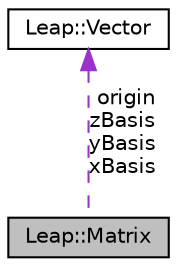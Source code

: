 digraph "Leap::Matrix"
{
  edge [fontname="Helvetica",fontsize="10",labelfontname="Helvetica",labelfontsize="10"];
  node [fontname="Helvetica",fontsize="10",shape=record];
  Node1 [label="Leap::Matrix",height=0.2,width=0.4,color="black", fillcolor="grey75", style="filled", fontcolor="black"];
  Node2 -> Node1 [dir="back",color="darkorchid3",fontsize="10",style="dashed",label=" origin\nzBasis\nyBasis\nxBasis" ,fontname="Helvetica"];
  Node2 [label="Leap::Vector",height=0.2,width=0.4,color="black", fillcolor="white", style="filled",URL="$struct_leap_1_1_vector.html"];
}
